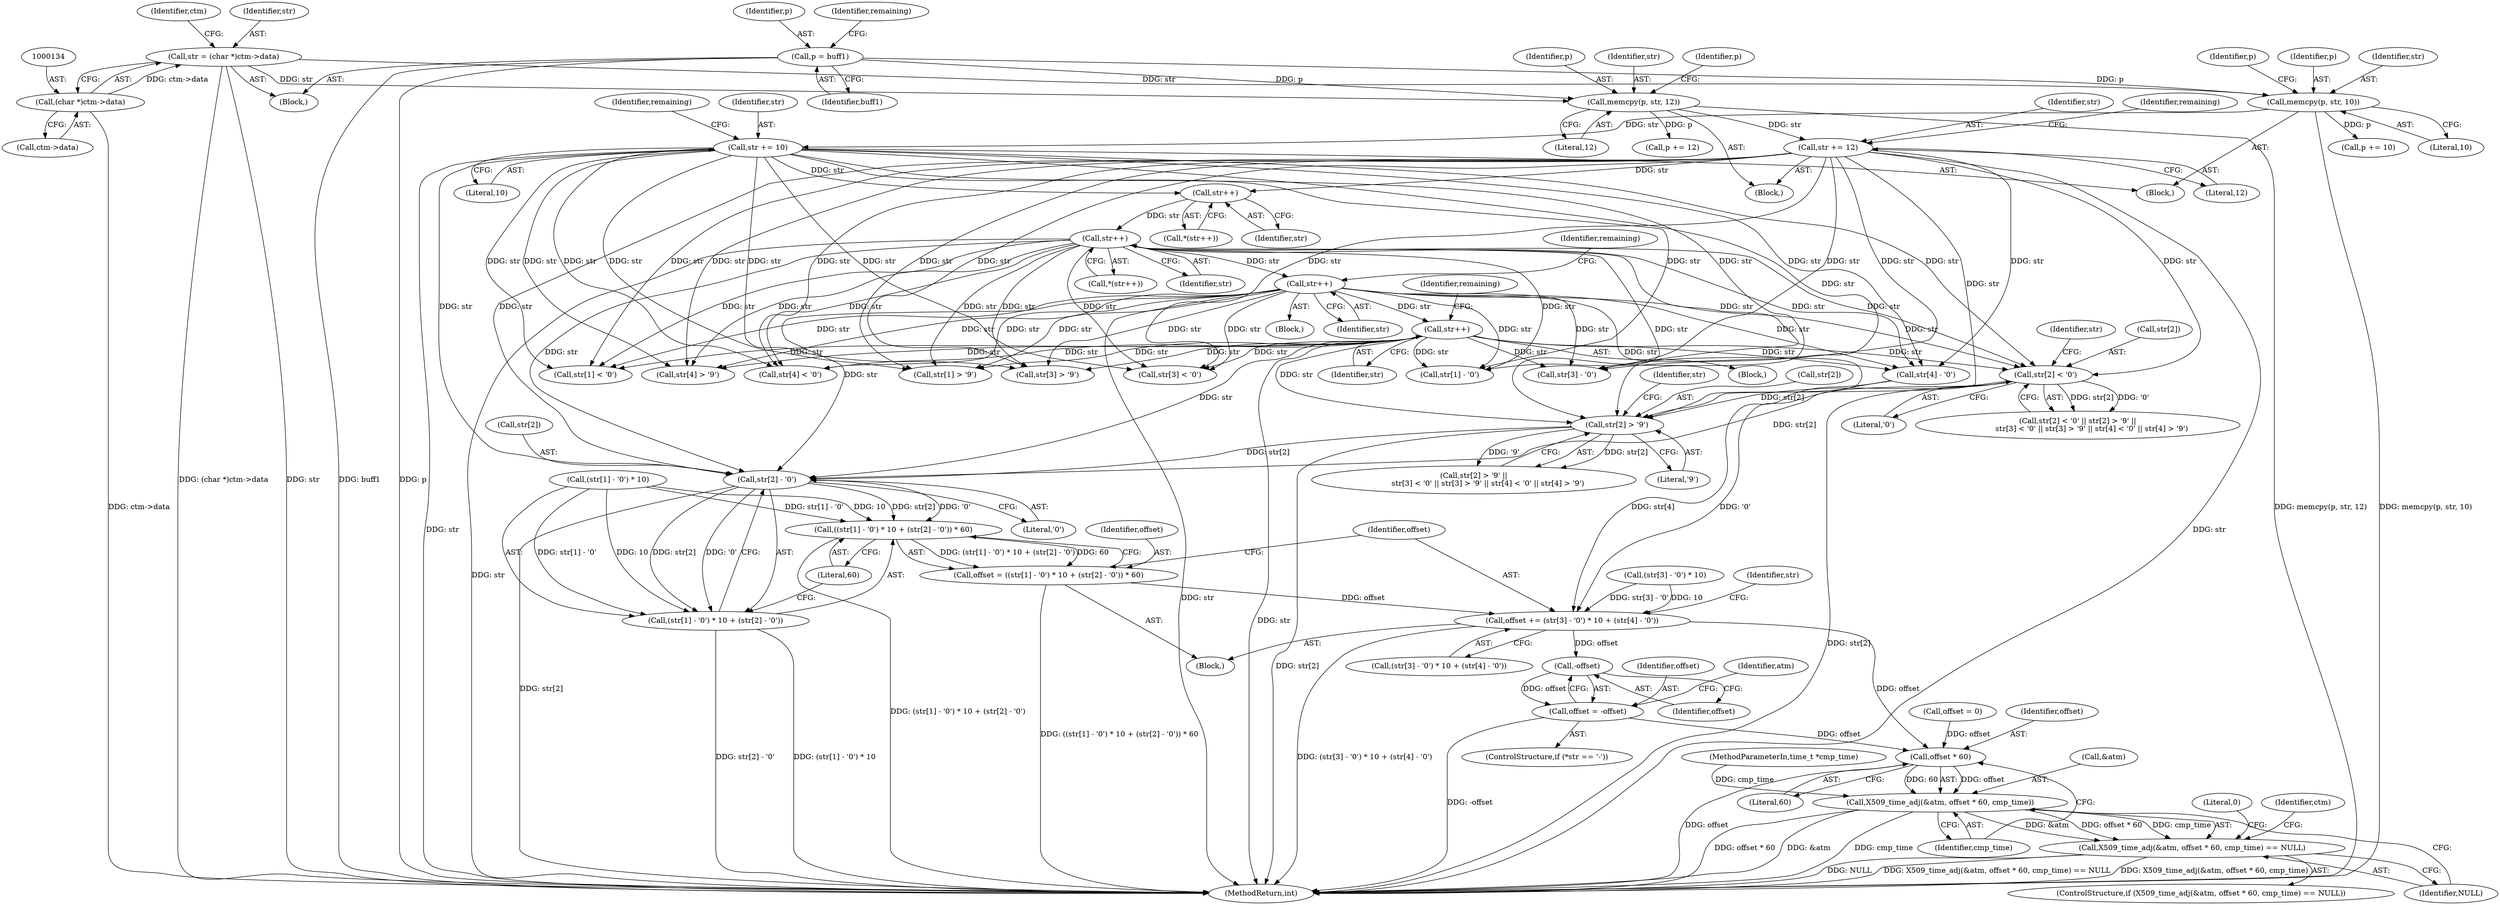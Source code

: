 digraph "0_openssl_f48b83b4fb7d6689584cf25f61ca63a4891f5b11@pointer" {
"1000424" [label="(Call,str[2] - '0')"];
"1000297" [label="(Call,str++)"];
"1000280" [label="(Call,str++)"];
"1000267" [label="(Call,str++)"];
"1000260" [label="(Call,str++)"];
"1000215" [label="(Call,str += 12)"];
"1000208" [label="(Call,memcpy(p, str, 12))"];
"1000123" [label="(Call,p = buff1)"];
"1000131" [label="(Call,str = (char *)ctm->data)"];
"1000133" [label="(Call,(char *)ctm->data)"];
"1000176" [label="(Call,str += 10)"];
"1000169" [label="(Call,memcpy(p, str, 10))"];
"1000383" [label="(Call,str[2] > '9')"];
"1000377" [label="(Call,str[2] < '0')"];
"1000415" [label="(Call,((str[1] - '0') * 10 + (str[2] - '0')) * 60)"];
"1000413" [label="(Call,offset = ((str[1] - '0') * 10 + (str[2] - '0')) * 60)"];
"1000430" [label="(Call,offset += (str[3] - '0') * 10 + (str[4] - '0'))"];
"1000452" [label="(Call,-offset)"];
"1000450" [label="(Call,offset = -offset)"];
"1000484" [label="(Call,offset * 60)"];
"1000481" [label="(Call,X509_time_adj(&atm, offset * 60, cmp_time))"];
"1000480" [label="(Call,X509_time_adj(&atm, offset * 60, cmp_time) == NULL)"];
"1000416" [label="(Call,(str[1] - '0') * 10 + (str[2] - '0'))"];
"1000298" [label="(Identifier,str)"];
"1000448" [label="(Identifier,str)"];
"1000484" [label="(Call,offset * 60)"];
"1000385" [label="(Identifier,str)"];
"1000413" [label="(Call,offset = ((str[1] - '0') * 10 + (str[2] - '0')) * 60)"];
"1000488" [label="(Identifier,NULL)"];
"1000133" [label="(Call,(char *)ctm->data)"];
"1000494" [label="(Identifier,ctm)"];
"1000174" [label="(Identifier,p)"];
"1000340" [label="(Call,offset = 0)"];
"1000415" [label="(Call,((str[1] - '0') * 10 + (str[2] - '0')) * 60)"];
"1000209" [label="(Identifier,p)"];
"1000124" [label="(Identifier,p)"];
"1000486" [label="(Literal,60)"];
"1000208" [label="(Call,memcpy(p, str, 12))"];
"1000173" [label="(Call,p += 10)"];
"1000481" [label="(Call,X509_time_adj(&atm, offset * 60, cmp_time))"];
"1000389" [label="(Call,str[3] < '0')"];
"1000490" [label="(Literal,0)"];
"1000445" [label="(ControlStructure,if (*str == '-'))"];
"1000452" [label="(Call,-offset)"];
"1000383" [label="(Call,str[2] > '9')"];
"1000456" [label="(Identifier,atm)"];
"1000570" [label="(MethodReturn,int)"];
"1000487" [label="(Identifier,cmp_time)"];
"1000169" [label="(Call,memcpy(p, str, 10))"];
"1000217" [label="(Literal,12)"];
"1000123" [label="(Call,p = buff1)"];
"1000260" [label="(Call,str++)"];
"1000125" [label="(Identifier,buff1)"];
"1000215" [label="(Call,str += 12)"];
"1000418" [label="(Call,str[1] - '0')"];
"1000127" [label="(Identifier,remaining)"];
"1000261" [label="(Identifier,str)"];
"1000296" [label="(Block,)"];
"1000212" [label="(Call,p += 12)"];
"1000376" [label="(Call,str[2] < '0' || str[2] > '9' ||\n            str[3] < '0' || str[3] > '9' || str[4] < '0' || str[4] > '9')"];
"1000281" [label="(Identifier,str)"];
"1000365" [label="(Call,str[1] < '0')"];
"1000112" [label="(MethodParameterIn,time_t *cmp_time)"];
"1000170" [label="(Identifier,p)"];
"1000377" [label="(Call,str[2] < '0')"];
"1000141" [label="(Identifier,ctm)"];
"1000482" [label="(Call,&atm)"];
"1000171" [label="(Identifier,str)"];
"1000210" [label="(Identifier,str)"];
"1000450" [label="(Call,offset = -offset)"];
"1000428" [label="(Literal,'0')"];
"1000387" [label="(Literal,'9')"];
"1000180" [label="(Identifier,remaining)"];
"1000344" [label="(Block,)"];
"1000268" [label="(Identifier,str)"];
"1000113" [label="(Block,)"];
"1000219" [label="(Identifier,remaining)"];
"1000283" [label="(Identifier,remaining)"];
"1000431" [label="(Identifier,offset)"];
"1000391" [label="(Identifier,str)"];
"1000297" [label="(Call,str++)"];
"1000414" [label="(Identifier,offset)"];
"1000432" [label="(Call,(str[3] - '0') * 10 + (str[4] - '0'))"];
"1000424" [label="(Call,str[2] - '0')"];
"1000259" [label="(Call,*(str++))"];
"1000381" [label="(Literal,'0')"];
"1000440" [label="(Call,str[4] - '0')"];
"1000485" [label="(Identifier,offset)"];
"1000434" [label="(Call,str[3] - '0')"];
"1000280" [label="(Call,str++)"];
"1000183" [label="(Block,)"];
"1000451" [label="(Identifier,offset)"];
"1000267" [label="(Call,str++)"];
"1000384" [label="(Call,str[2])"];
"1000300" [label="(Identifier,remaining)"];
"1000406" [label="(Call,str[4] > '9')"];
"1000211" [label="(Literal,12)"];
"1000453" [label="(Identifier,offset)"];
"1000401" [label="(Call,str[4] < '0')"];
"1000266" [label="(Call,*(str++))"];
"1000479" [label="(ControlStructure,if (X509_time_adj(&atm, offset * 60, cmp_time) == NULL))"];
"1000429" [label="(Literal,60)"];
"1000213" [label="(Identifier,p)"];
"1000279" [label="(Block,)"];
"1000172" [label="(Literal,10)"];
"1000433" [label="(Call,(str[3] - '0') * 10)"];
"1000216" [label="(Identifier,str)"];
"1000425" [label="(Call,str[2])"];
"1000178" [label="(Literal,10)"];
"1000132" [label="(Identifier,str)"];
"1000144" [label="(Block,)"];
"1000177" [label="(Identifier,str)"];
"1000417" [label="(Call,(str[1] - '0') * 10)"];
"1000131" [label="(Call,str = (char *)ctm->data)"];
"1000430" [label="(Call,offset += (str[3] - '0') * 10 + (str[4] - '0'))"];
"1000371" [label="(Call,str[1] > '9')"];
"1000416" [label="(Call,(str[1] - '0') * 10 + (str[2] - '0'))"];
"1000382" [label="(Call,str[2] > '9' ||\n            str[3] < '0' || str[3] > '9' || str[4] < '0' || str[4] > '9')"];
"1000176" [label="(Call,str += 10)"];
"1000395" [label="(Call,str[3] > '9')"];
"1000135" [label="(Call,ctm->data)"];
"1000480" [label="(Call,X509_time_adj(&atm, offset * 60, cmp_time) == NULL)"];
"1000378" [label="(Call,str[2])"];
"1000424" -> "1000416"  [label="AST: "];
"1000424" -> "1000428"  [label="CFG: "];
"1000425" -> "1000424"  [label="AST: "];
"1000428" -> "1000424"  [label="AST: "];
"1000416" -> "1000424"  [label="CFG: "];
"1000424" -> "1000570"  [label="DDG: str[2]"];
"1000424" -> "1000415"  [label="DDG: str[2]"];
"1000424" -> "1000415"  [label="DDG: '0'"];
"1000424" -> "1000416"  [label="DDG: str[2]"];
"1000424" -> "1000416"  [label="DDG: '0'"];
"1000297" -> "1000424"  [label="DDG: str"];
"1000383" -> "1000424"  [label="DDG: str[2]"];
"1000215" -> "1000424"  [label="DDG: str"];
"1000267" -> "1000424"  [label="DDG: str"];
"1000377" -> "1000424"  [label="DDG: str[2]"];
"1000280" -> "1000424"  [label="DDG: str"];
"1000176" -> "1000424"  [label="DDG: str"];
"1000297" -> "1000296"  [label="AST: "];
"1000297" -> "1000298"  [label="CFG: "];
"1000298" -> "1000297"  [label="AST: "];
"1000300" -> "1000297"  [label="CFG: "];
"1000297" -> "1000570"  [label="DDG: str"];
"1000280" -> "1000297"  [label="DDG: str"];
"1000297" -> "1000365"  [label="DDG: str"];
"1000297" -> "1000371"  [label="DDG: str"];
"1000297" -> "1000377"  [label="DDG: str"];
"1000297" -> "1000383"  [label="DDG: str"];
"1000297" -> "1000389"  [label="DDG: str"];
"1000297" -> "1000395"  [label="DDG: str"];
"1000297" -> "1000401"  [label="DDG: str"];
"1000297" -> "1000406"  [label="DDG: str"];
"1000297" -> "1000418"  [label="DDG: str"];
"1000297" -> "1000434"  [label="DDG: str"];
"1000297" -> "1000440"  [label="DDG: str"];
"1000280" -> "1000279"  [label="AST: "];
"1000280" -> "1000281"  [label="CFG: "];
"1000281" -> "1000280"  [label="AST: "];
"1000283" -> "1000280"  [label="CFG: "];
"1000280" -> "1000570"  [label="DDG: str"];
"1000267" -> "1000280"  [label="DDG: str"];
"1000280" -> "1000365"  [label="DDG: str"];
"1000280" -> "1000371"  [label="DDG: str"];
"1000280" -> "1000377"  [label="DDG: str"];
"1000280" -> "1000383"  [label="DDG: str"];
"1000280" -> "1000389"  [label="DDG: str"];
"1000280" -> "1000395"  [label="DDG: str"];
"1000280" -> "1000401"  [label="DDG: str"];
"1000280" -> "1000406"  [label="DDG: str"];
"1000280" -> "1000418"  [label="DDG: str"];
"1000280" -> "1000434"  [label="DDG: str"];
"1000280" -> "1000440"  [label="DDG: str"];
"1000267" -> "1000266"  [label="AST: "];
"1000267" -> "1000268"  [label="CFG: "];
"1000268" -> "1000267"  [label="AST: "];
"1000266" -> "1000267"  [label="CFG: "];
"1000267" -> "1000570"  [label="DDG: str"];
"1000260" -> "1000267"  [label="DDG: str"];
"1000267" -> "1000365"  [label="DDG: str"];
"1000267" -> "1000371"  [label="DDG: str"];
"1000267" -> "1000377"  [label="DDG: str"];
"1000267" -> "1000383"  [label="DDG: str"];
"1000267" -> "1000389"  [label="DDG: str"];
"1000267" -> "1000395"  [label="DDG: str"];
"1000267" -> "1000401"  [label="DDG: str"];
"1000267" -> "1000406"  [label="DDG: str"];
"1000267" -> "1000418"  [label="DDG: str"];
"1000267" -> "1000434"  [label="DDG: str"];
"1000267" -> "1000440"  [label="DDG: str"];
"1000260" -> "1000259"  [label="AST: "];
"1000260" -> "1000261"  [label="CFG: "];
"1000261" -> "1000260"  [label="AST: "];
"1000259" -> "1000260"  [label="CFG: "];
"1000215" -> "1000260"  [label="DDG: str"];
"1000176" -> "1000260"  [label="DDG: str"];
"1000215" -> "1000183"  [label="AST: "];
"1000215" -> "1000217"  [label="CFG: "];
"1000216" -> "1000215"  [label="AST: "];
"1000217" -> "1000215"  [label="AST: "];
"1000219" -> "1000215"  [label="CFG: "];
"1000215" -> "1000570"  [label="DDG: str"];
"1000208" -> "1000215"  [label="DDG: str"];
"1000215" -> "1000365"  [label="DDG: str"];
"1000215" -> "1000371"  [label="DDG: str"];
"1000215" -> "1000377"  [label="DDG: str"];
"1000215" -> "1000383"  [label="DDG: str"];
"1000215" -> "1000389"  [label="DDG: str"];
"1000215" -> "1000395"  [label="DDG: str"];
"1000215" -> "1000401"  [label="DDG: str"];
"1000215" -> "1000406"  [label="DDG: str"];
"1000215" -> "1000418"  [label="DDG: str"];
"1000215" -> "1000434"  [label="DDG: str"];
"1000215" -> "1000440"  [label="DDG: str"];
"1000208" -> "1000183"  [label="AST: "];
"1000208" -> "1000211"  [label="CFG: "];
"1000209" -> "1000208"  [label="AST: "];
"1000210" -> "1000208"  [label="AST: "];
"1000211" -> "1000208"  [label="AST: "];
"1000213" -> "1000208"  [label="CFG: "];
"1000208" -> "1000570"  [label="DDG: memcpy(p, str, 12)"];
"1000123" -> "1000208"  [label="DDG: p"];
"1000131" -> "1000208"  [label="DDG: str"];
"1000208" -> "1000212"  [label="DDG: p"];
"1000123" -> "1000113"  [label="AST: "];
"1000123" -> "1000125"  [label="CFG: "];
"1000124" -> "1000123"  [label="AST: "];
"1000125" -> "1000123"  [label="AST: "];
"1000127" -> "1000123"  [label="CFG: "];
"1000123" -> "1000570"  [label="DDG: buff1"];
"1000123" -> "1000570"  [label="DDG: p"];
"1000123" -> "1000169"  [label="DDG: p"];
"1000131" -> "1000113"  [label="AST: "];
"1000131" -> "1000133"  [label="CFG: "];
"1000132" -> "1000131"  [label="AST: "];
"1000133" -> "1000131"  [label="AST: "];
"1000141" -> "1000131"  [label="CFG: "];
"1000131" -> "1000570"  [label="DDG: str"];
"1000131" -> "1000570"  [label="DDG: (char *)ctm->data"];
"1000133" -> "1000131"  [label="DDG: ctm->data"];
"1000131" -> "1000169"  [label="DDG: str"];
"1000133" -> "1000135"  [label="CFG: "];
"1000134" -> "1000133"  [label="AST: "];
"1000135" -> "1000133"  [label="AST: "];
"1000133" -> "1000570"  [label="DDG: ctm->data"];
"1000176" -> "1000144"  [label="AST: "];
"1000176" -> "1000178"  [label="CFG: "];
"1000177" -> "1000176"  [label="AST: "];
"1000178" -> "1000176"  [label="AST: "];
"1000180" -> "1000176"  [label="CFG: "];
"1000176" -> "1000570"  [label="DDG: str"];
"1000169" -> "1000176"  [label="DDG: str"];
"1000176" -> "1000365"  [label="DDG: str"];
"1000176" -> "1000371"  [label="DDG: str"];
"1000176" -> "1000377"  [label="DDG: str"];
"1000176" -> "1000383"  [label="DDG: str"];
"1000176" -> "1000389"  [label="DDG: str"];
"1000176" -> "1000395"  [label="DDG: str"];
"1000176" -> "1000401"  [label="DDG: str"];
"1000176" -> "1000406"  [label="DDG: str"];
"1000176" -> "1000418"  [label="DDG: str"];
"1000176" -> "1000434"  [label="DDG: str"];
"1000176" -> "1000440"  [label="DDG: str"];
"1000169" -> "1000144"  [label="AST: "];
"1000169" -> "1000172"  [label="CFG: "];
"1000170" -> "1000169"  [label="AST: "];
"1000171" -> "1000169"  [label="AST: "];
"1000172" -> "1000169"  [label="AST: "];
"1000174" -> "1000169"  [label="CFG: "];
"1000169" -> "1000570"  [label="DDG: memcpy(p, str, 10)"];
"1000169" -> "1000173"  [label="DDG: p"];
"1000383" -> "1000382"  [label="AST: "];
"1000383" -> "1000387"  [label="CFG: "];
"1000384" -> "1000383"  [label="AST: "];
"1000387" -> "1000383"  [label="AST: "];
"1000391" -> "1000383"  [label="CFG: "];
"1000382" -> "1000383"  [label="CFG: "];
"1000383" -> "1000570"  [label="DDG: str[2]"];
"1000383" -> "1000382"  [label="DDG: str[2]"];
"1000383" -> "1000382"  [label="DDG: '9'"];
"1000377" -> "1000383"  [label="DDG: str[2]"];
"1000377" -> "1000376"  [label="AST: "];
"1000377" -> "1000381"  [label="CFG: "];
"1000378" -> "1000377"  [label="AST: "];
"1000381" -> "1000377"  [label="AST: "];
"1000385" -> "1000377"  [label="CFG: "];
"1000376" -> "1000377"  [label="CFG: "];
"1000377" -> "1000570"  [label="DDG: str[2]"];
"1000377" -> "1000376"  [label="DDG: str[2]"];
"1000377" -> "1000376"  [label="DDG: '0'"];
"1000415" -> "1000413"  [label="AST: "];
"1000415" -> "1000429"  [label="CFG: "];
"1000416" -> "1000415"  [label="AST: "];
"1000429" -> "1000415"  [label="AST: "];
"1000413" -> "1000415"  [label="CFG: "];
"1000415" -> "1000570"  [label="DDG: (str[1] - '0') * 10 + (str[2] - '0')"];
"1000415" -> "1000413"  [label="DDG: (str[1] - '0') * 10 + (str[2] - '0')"];
"1000415" -> "1000413"  [label="DDG: 60"];
"1000417" -> "1000415"  [label="DDG: str[1] - '0'"];
"1000417" -> "1000415"  [label="DDG: 10"];
"1000413" -> "1000344"  [label="AST: "];
"1000414" -> "1000413"  [label="AST: "];
"1000431" -> "1000413"  [label="CFG: "];
"1000413" -> "1000570"  [label="DDG: ((str[1] - '0') * 10 + (str[2] - '0')) * 60"];
"1000413" -> "1000430"  [label="DDG: offset"];
"1000430" -> "1000344"  [label="AST: "];
"1000430" -> "1000432"  [label="CFG: "];
"1000431" -> "1000430"  [label="AST: "];
"1000432" -> "1000430"  [label="AST: "];
"1000448" -> "1000430"  [label="CFG: "];
"1000430" -> "1000570"  [label="DDG: (str[3] - '0') * 10 + (str[4] - '0')"];
"1000433" -> "1000430"  [label="DDG: str[3] - '0'"];
"1000433" -> "1000430"  [label="DDG: 10"];
"1000440" -> "1000430"  [label="DDG: str[4]"];
"1000440" -> "1000430"  [label="DDG: '0'"];
"1000430" -> "1000452"  [label="DDG: offset"];
"1000430" -> "1000484"  [label="DDG: offset"];
"1000452" -> "1000450"  [label="AST: "];
"1000452" -> "1000453"  [label="CFG: "];
"1000453" -> "1000452"  [label="AST: "];
"1000450" -> "1000452"  [label="CFG: "];
"1000452" -> "1000450"  [label="DDG: offset"];
"1000450" -> "1000445"  [label="AST: "];
"1000451" -> "1000450"  [label="AST: "];
"1000456" -> "1000450"  [label="CFG: "];
"1000450" -> "1000570"  [label="DDG: -offset"];
"1000450" -> "1000484"  [label="DDG: offset"];
"1000484" -> "1000481"  [label="AST: "];
"1000484" -> "1000486"  [label="CFG: "];
"1000485" -> "1000484"  [label="AST: "];
"1000486" -> "1000484"  [label="AST: "];
"1000487" -> "1000484"  [label="CFG: "];
"1000484" -> "1000570"  [label="DDG: offset"];
"1000484" -> "1000481"  [label="DDG: offset"];
"1000484" -> "1000481"  [label="DDG: 60"];
"1000340" -> "1000484"  [label="DDG: offset"];
"1000481" -> "1000480"  [label="AST: "];
"1000481" -> "1000487"  [label="CFG: "];
"1000482" -> "1000481"  [label="AST: "];
"1000487" -> "1000481"  [label="AST: "];
"1000488" -> "1000481"  [label="CFG: "];
"1000481" -> "1000570"  [label="DDG: cmp_time"];
"1000481" -> "1000570"  [label="DDG: offset * 60"];
"1000481" -> "1000570"  [label="DDG: &atm"];
"1000481" -> "1000480"  [label="DDG: &atm"];
"1000481" -> "1000480"  [label="DDG: offset * 60"];
"1000481" -> "1000480"  [label="DDG: cmp_time"];
"1000112" -> "1000481"  [label="DDG: cmp_time"];
"1000480" -> "1000479"  [label="AST: "];
"1000480" -> "1000488"  [label="CFG: "];
"1000488" -> "1000480"  [label="AST: "];
"1000490" -> "1000480"  [label="CFG: "];
"1000494" -> "1000480"  [label="CFG: "];
"1000480" -> "1000570"  [label="DDG: NULL"];
"1000480" -> "1000570"  [label="DDG: X509_time_adj(&atm, offset * 60, cmp_time) == NULL"];
"1000480" -> "1000570"  [label="DDG: X509_time_adj(&atm, offset * 60, cmp_time)"];
"1000417" -> "1000416"  [label="AST: "];
"1000429" -> "1000416"  [label="CFG: "];
"1000416" -> "1000570"  [label="DDG: str[2] - '0'"];
"1000416" -> "1000570"  [label="DDG: (str[1] - '0') * 10"];
"1000417" -> "1000416"  [label="DDG: str[1] - '0'"];
"1000417" -> "1000416"  [label="DDG: 10"];
}

